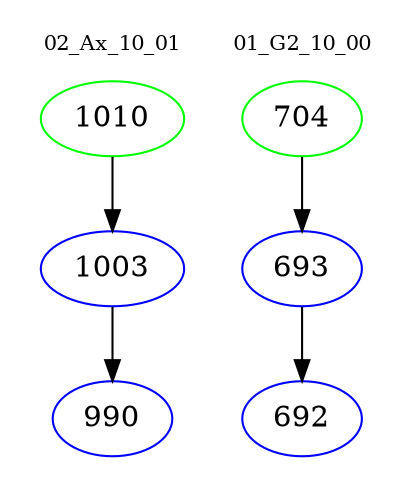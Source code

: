 digraph{
subgraph cluster_0 {
color = white
label = "02_Ax_10_01";
fontsize=10;
T0_1010 [label="1010", color="green"]
T0_1010 -> T0_1003 [color="black"]
T0_1003 [label="1003", color="blue"]
T0_1003 -> T0_990 [color="black"]
T0_990 [label="990", color="blue"]
}
subgraph cluster_1 {
color = white
label = "01_G2_10_00";
fontsize=10;
T1_704 [label="704", color="green"]
T1_704 -> T1_693 [color="black"]
T1_693 [label="693", color="blue"]
T1_693 -> T1_692 [color="black"]
T1_692 [label="692", color="blue"]
}
}
